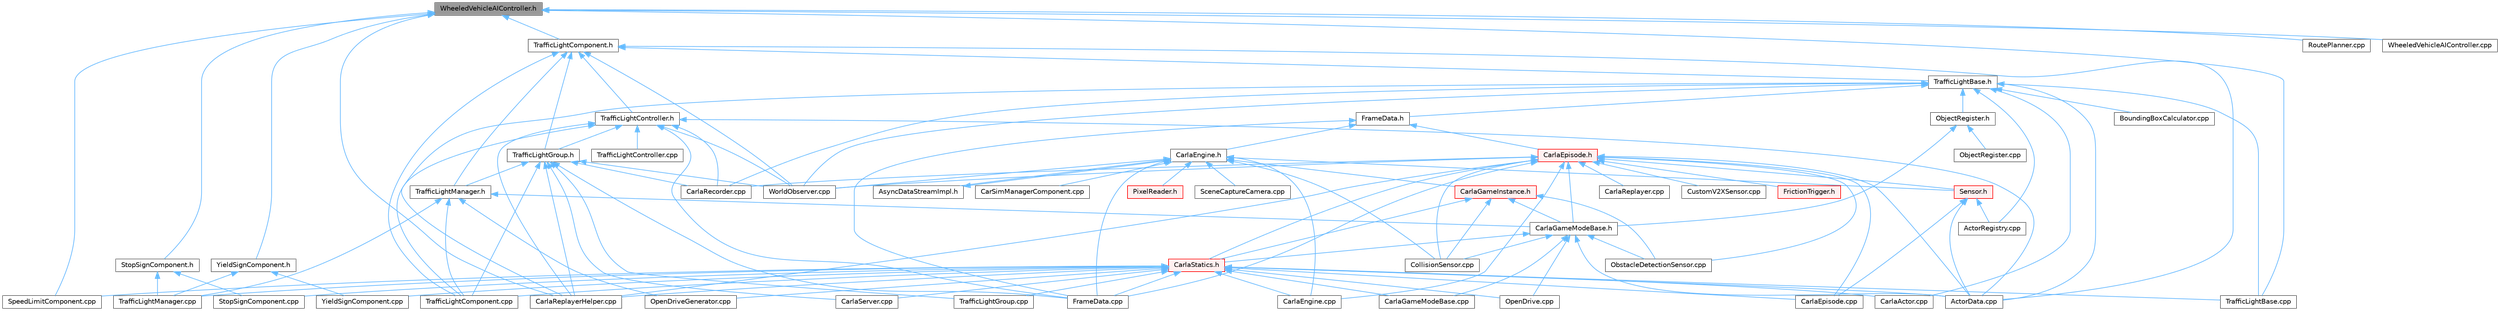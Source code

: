 digraph "WheeledVehicleAIController.h"
{
 // INTERACTIVE_SVG=YES
 // LATEX_PDF_SIZE
  bgcolor="transparent";
  edge [fontname=Helvetica,fontsize=10,labelfontname=Helvetica,labelfontsize=10];
  node [fontname=Helvetica,fontsize=10,shape=box,height=0.2,width=0.4];
  Node1 [id="Node000001",label="WheeledVehicleAIController.h",height=0.2,width=0.4,color="gray40", fillcolor="grey60", style="filled", fontcolor="black",tooltip=" "];
  Node1 -> Node2 [id="edge1_Node000001_Node000002",dir="back",color="steelblue1",style="solid",tooltip=" "];
  Node2 [id="Node000002",label="CarlaReplayerHelper.cpp",height=0.2,width=0.4,color="grey40", fillcolor="white", style="filled",URL="$d2/d32/CarlaReplayerHelper_8cpp.html",tooltip=" "];
  Node1 -> Node3 [id="edge2_Node000001_Node000003",dir="back",color="steelblue1",style="solid",tooltip=" "];
  Node3 [id="Node000003",label="RoutePlanner.cpp",height=0.2,width=0.4,color="grey40", fillcolor="white", style="filled",URL="$de/d45/RoutePlanner_8cpp.html",tooltip=" "];
  Node1 -> Node4 [id="edge3_Node000001_Node000004",dir="back",color="steelblue1",style="solid",tooltip=" "];
  Node4 [id="Node000004",label="SpeedLimitComponent.cpp",height=0.2,width=0.4,color="grey40", fillcolor="white", style="filled",URL="$d2/dd9/SpeedLimitComponent_8cpp.html",tooltip=" "];
  Node1 -> Node5 [id="edge4_Node000001_Node000005",dir="back",color="steelblue1",style="solid",tooltip=" "];
  Node5 [id="Node000005",label="StopSignComponent.h",height=0.2,width=0.4,color="grey40", fillcolor="white", style="filled",URL="$dc/d8c/StopSignComponent_8h.html",tooltip=" "];
  Node5 -> Node6 [id="edge5_Node000005_Node000006",dir="back",color="steelblue1",style="solid",tooltip=" "];
  Node6 [id="Node000006",label="StopSignComponent.cpp",height=0.2,width=0.4,color="grey40", fillcolor="white", style="filled",URL="$d6/ddb/StopSignComponent_8cpp.html",tooltip=" "];
  Node5 -> Node7 [id="edge6_Node000005_Node000007",dir="back",color="steelblue1",style="solid",tooltip=" "];
  Node7 [id="Node000007",label="TrafficLightManager.cpp",height=0.2,width=0.4,color="grey40", fillcolor="white", style="filled",URL="$d6/d3f/TrafficLightManager_8cpp.html",tooltip=" "];
  Node1 -> Node8 [id="edge7_Node000001_Node000008",dir="back",color="steelblue1",style="solid",tooltip=" "];
  Node8 [id="Node000008",label="TrafficLightBase.cpp",height=0.2,width=0.4,color="grey40", fillcolor="white", style="filled",URL="$d2/d40/TrafficLightBase_8cpp.html",tooltip=" "];
  Node1 -> Node9 [id="edge8_Node000001_Node000009",dir="back",color="steelblue1",style="solid",tooltip=" "];
  Node9 [id="Node000009",label="TrafficLightComponent.h",height=0.2,width=0.4,color="grey40", fillcolor="white", style="filled",URL="$d8/dde/TrafficLightComponent_8h.html",tooltip=" "];
  Node9 -> Node10 [id="edge9_Node000009_Node000010",dir="back",color="steelblue1",style="solid",tooltip=" "];
  Node10 [id="Node000010",label="ActorData.cpp",height=0.2,width=0.4,color="grey40", fillcolor="white", style="filled",URL="$da/d7f/ActorData_8cpp.html",tooltip=" "];
  Node9 -> Node11 [id="edge10_Node000009_Node000011",dir="back",color="steelblue1",style="solid",tooltip=" "];
  Node11 [id="Node000011",label="TrafficLightBase.h",height=0.2,width=0.4,color="grey40", fillcolor="white", style="filled",URL="$d9/d29/TrafficLightBase_8h.html",tooltip=" "];
  Node11 -> Node10 [id="edge11_Node000011_Node000010",dir="back",color="steelblue1",style="solid",tooltip=" "];
  Node11 -> Node12 [id="edge12_Node000011_Node000012",dir="back",color="steelblue1",style="solid",tooltip=" "];
  Node12 [id="Node000012",label="ActorRegistry.cpp",height=0.2,width=0.4,color="grey40", fillcolor="white", style="filled",URL="$d3/df3/ActorRegistry_8cpp.html",tooltip=" "];
  Node11 -> Node13 [id="edge13_Node000011_Node000013",dir="back",color="steelblue1",style="solid",tooltip=" "];
  Node13 [id="Node000013",label="BoundingBoxCalculator.cpp",height=0.2,width=0.4,color="grey40", fillcolor="white", style="filled",URL="$dd/dd8/BoundingBoxCalculator_8cpp.html",tooltip=" "];
  Node11 -> Node14 [id="edge14_Node000011_Node000014",dir="back",color="steelblue1",style="solid",tooltip=" "];
  Node14 [id="Node000014",label="CarlaActor.cpp",height=0.2,width=0.4,color="grey40", fillcolor="white", style="filled",URL="$d3/d43/CarlaActor_8cpp.html",tooltip=" "];
  Node11 -> Node15 [id="edge15_Node000011_Node000015",dir="back",color="steelblue1",style="solid",tooltip=" "];
  Node15 [id="Node000015",label="CarlaRecorder.cpp",height=0.2,width=0.4,color="grey40", fillcolor="white", style="filled",URL="$da/d49/CarlaRecorder_8cpp.html",tooltip=" "];
  Node11 -> Node2 [id="edge16_Node000011_Node000002",dir="back",color="steelblue1",style="solid",tooltip=" "];
  Node11 -> Node16 [id="edge17_Node000011_Node000016",dir="back",color="steelblue1",style="solid",tooltip=" "];
  Node16 [id="Node000016",label="FrameData.h",height=0.2,width=0.4,color="grey40", fillcolor="white", style="filled",URL="$d2/df1/FrameData_8h.html",tooltip=" "];
  Node16 -> Node17 [id="edge18_Node000016_Node000017",dir="back",color="steelblue1",style="solid",tooltip=" "];
  Node17 [id="Node000017",label="CarlaEngine.h",height=0.2,width=0.4,color="grey40", fillcolor="white", style="filled",URL="$d0/d11/CarlaEngine_8h.html",tooltip=" "];
  Node17 -> Node18 [id="edge19_Node000017_Node000018",dir="back",color="steelblue1",style="solid",tooltip=" "];
  Node18 [id="Node000018",label="AsyncDataStreamImpl.h",height=0.2,width=0.4,color="grey40", fillcolor="white", style="filled",URL="$d0/d17/AsyncDataStreamImpl_8h.html",tooltip=" "];
  Node18 -> Node17 [id="edge20_Node000018_Node000017",dir="back",color="steelblue1",style="solid",tooltip=" "];
  Node17 -> Node19 [id="edge21_Node000017_Node000019",dir="back",color="steelblue1",style="solid",tooltip=" "];
  Node19 [id="Node000019",label="CarSimManagerComponent.cpp",height=0.2,width=0.4,color="grey40", fillcolor="white", style="filled",URL="$d2/d56/CarSimManagerComponent_8cpp.html",tooltip=" "];
  Node17 -> Node20 [id="edge22_Node000017_Node000020",dir="back",color="steelblue1",style="solid",tooltip=" "];
  Node20 [id="Node000020",label="CarlaEngine.cpp",height=0.2,width=0.4,color="grey40", fillcolor="white", style="filled",URL="$d6/da1/CarlaEngine_8cpp.html",tooltip=" "];
  Node17 -> Node21 [id="edge23_Node000017_Node000021",dir="back",color="steelblue1",style="solid",tooltip=" "];
  Node21 [id="Node000021",label="CarlaGameInstance.h",height=0.2,width=0.4,color="red", fillcolor="#FFF0F0", style="filled",URL="$d2/dba/CarlaGameInstance_8h.html",tooltip=" "];
  Node21 -> Node23 [id="edge24_Node000021_Node000023",dir="back",color="steelblue1",style="solid",tooltip=" "];
  Node23 [id="Node000023",label="CarlaGameModeBase.h",height=0.2,width=0.4,color="grey40", fillcolor="white", style="filled",URL="$d3/d49/CarlaGameModeBase_8h.html",tooltip=" "];
  Node23 -> Node10 [id="edge25_Node000023_Node000010",dir="back",color="steelblue1",style="solid",tooltip=" "];
  Node23 -> Node24 [id="edge26_Node000023_Node000024",dir="back",color="steelblue1",style="solid",tooltip=" "];
  Node24 [id="Node000024",label="CarlaGameModeBase.cpp",height=0.2,width=0.4,color="grey40", fillcolor="white", style="filled",URL="$d0/d2e/CarlaGameModeBase_8cpp.html",tooltip=" "];
  Node23 -> Node25 [id="edge27_Node000023_Node000025",dir="back",color="steelblue1",style="solid",tooltip=" "];
  Node25 [id="Node000025",label="CarlaStatics.h",height=0.2,width=0.4,color="red", fillcolor="#FFF0F0", style="filled",URL="$d9/dc8/CarlaStatics_8h.html",tooltip=" "];
  Node25 -> Node10 [id="edge28_Node000025_Node000010",dir="back",color="steelblue1",style="solid",tooltip=" "];
  Node25 -> Node14 [id="edge29_Node000025_Node000014",dir="back",color="steelblue1",style="solid",tooltip=" "];
  Node25 -> Node20 [id="edge30_Node000025_Node000020",dir="back",color="steelblue1",style="solid",tooltip=" "];
  Node25 -> Node27 [id="edge31_Node000025_Node000027",dir="back",color="steelblue1",style="solid",tooltip=" "];
  Node27 [id="Node000027",label="CarlaEpisode.cpp",height=0.2,width=0.4,color="grey40", fillcolor="white", style="filled",URL="$d6/dd9/CarlaEpisode_8cpp.html",tooltip=" "];
  Node25 -> Node24 [id="edge32_Node000025_Node000024",dir="back",color="steelblue1",style="solid",tooltip=" "];
  Node25 -> Node2 [id="edge33_Node000025_Node000002",dir="back",color="steelblue1",style="solid",tooltip=" "];
  Node25 -> Node29 [id="edge34_Node000025_Node000029",dir="back",color="steelblue1",style="solid",tooltip=" "];
  Node29 [id="Node000029",label="CarlaServer.cpp",height=0.2,width=0.4,color="grey40", fillcolor="white", style="filled",URL="$db/d6c/CarlaServer_8cpp.html",tooltip=" "];
  Node25 -> Node34 [id="edge35_Node000025_Node000034",dir="back",color="steelblue1",style="solid",tooltip=" "];
  Node34 [id="Node000034",label="FrameData.cpp",height=0.2,width=0.4,color="grey40", fillcolor="white", style="filled",URL="$df/d8a/FrameData_8cpp.html",tooltip=" "];
  Node25 -> Node37 [id="edge36_Node000025_Node000037",dir="back",color="steelblue1",style="solid",tooltip=" "];
  Node37 [id="Node000037",label="OpenDrive.cpp",height=0.2,width=0.4,color="grey40", fillcolor="white", style="filled",URL="$d9/d30/Unreal_2CarlaUE4_2Plugins_2Carla_2Source_2Carla_2OpenDrive_2OpenDrive_8cpp.html",tooltip=" "];
  Node25 -> Node38 [id="edge37_Node000025_Node000038",dir="back",color="steelblue1",style="solid",tooltip=" "];
  Node38 [id="Node000038",label="OpenDriveGenerator.cpp",height=0.2,width=0.4,color="grey40", fillcolor="white", style="filled",URL="$dc/d85/OpenDriveGenerator_8cpp.html",tooltip=" "];
  Node25 -> Node4 [id="edge38_Node000025_Node000004",dir="back",color="steelblue1",style="solid",tooltip=" "];
  Node25 -> Node6 [id="edge39_Node000025_Node000006",dir="back",color="steelblue1",style="solid",tooltip=" "];
  Node25 -> Node8 [id="edge40_Node000025_Node000008",dir="back",color="steelblue1",style="solid",tooltip=" "];
  Node25 -> Node43 [id="edge41_Node000025_Node000043",dir="back",color="steelblue1",style="solid",tooltip=" "];
  Node43 [id="Node000043",label="TrafficLightComponent.cpp",height=0.2,width=0.4,color="grey40", fillcolor="white", style="filled",URL="$d3/dcd/TrafficLightComponent_8cpp.html",tooltip=" "];
  Node25 -> Node44 [id="edge42_Node000025_Node000044",dir="back",color="steelblue1",style="solid",tooltip=" "];
  Node44 [id="Node000044",label="TrafficLightGroup.cpp",height=0.2,width=0.4,color="grey40", fillcolor="white", style="filled",URL="$db/d9a/TrafficLightGroup_8cpp.html",tooltip=" "];
  Node25 -> Node7 [id="edge43_Node000025_Node000007",dir="back",color="steelblue1",style="solid",tooltip=" "];
  Node25 -> Node47 [id="edge44_Node000025_Node000047",dir="back",color="steelblue1",style="solid",tooltip=" "];
  Node47 [id="Node000047",label="YieldSignComponent.cpp",height=0.2,width=0.4,color="grey40", fillcolor="white", style="filled",URL="$d4/d36/YieldSignComponent_8cpp.html",tooltip=" "];
  Node23 -> Node48 [id="edge45_Node000023_Node000048",dir="back",color="steelblue1",style="solid",tooltip=" "];
  Node48 [id="Node000048",label="CollisionSensor.cpp",height=0.2,width=0.4,color="grey40", fillcolor="white", style="filled",URL="$da/df0/CollisionSensor_8cpp.html",tooltip=" "];
  Node23 -> Node49 [id="edge46_Node000023_Node000049",dir="back",color="steelblue1",style="solid",tooltip=" "];
  Node49 [id="Node000049",label="ObstacleDetectionSensor.cpp",height=0.2,width=0.4,color="grey40", fillcolor="white", style="filled",URL="$d2/d70/ObstacleDetectionSensor_8cpp.html",tooltip=" "];
  Node23 -> Node37 [id="edge47_Node000023_Node000037",dir="back",color="steelblue1",style="solid",tooltip=" "];
  Node21 -> Node25 [id="edge48_Node000021_Node000025",dir="back",color="steelblue1",style="solid",tooltip=" "];
  Node21 -> Node48 [id="edge49_Node000021_Node000048",dir="back",color="steelblue1",style="solid",tooltip=" "];
  Node21 -> Node49 [id="edge50_Node000021_Node000049",dir="back",color="steelblue1",style="solid",tooltip=" "];
  Node17 -> Node48 [id="edge51_Node000017_Node000048",dir="back",color="steelblue1",style="solid",tooltip=" "];
  Node17 -> Node34 [id="edge52_Node000017_Node000034",dir="back",color="steelblue1",style="solid",tooltip=" "];
  Node17 -> Node52 [id="edge53_Node000017_Node000052",dir="back",color="steelblue1",style="solid",tooltip=" "];
  Node52 [id="Node000052",label="PixelReader.h",height=0.2,width=0.4,color="red", fillcolor="#FFF0F0", style="filled",URL="$df/d2e/PixelReader_8h.html",tooltip=" "];
  Node17 -> Node60 [id="edge54_Node000017_Node000060",dir="back",color="steelblue1",style="solid",tooltip=" "];
  Node60 [id="Node000060",label="SceneCaptureCamera.cpp",height=0.2,width=0.4,color="grey40", fillcolor="white", style="filled",URL="$d1/dec/SceneCaptureCamera_8cpp.html",tooltip=" "];
  Node17 -> Node78 [id="edge55_Node000017_Node000078",dir="back",color="steelblue1",style="solid",tooltip=" "];
  Node78 [id="Node000078",label="Sensor.h",height=0.2,width=0.4,color="red", fillcolor="#FFF0F0", style="filled",URL="$d7/d7d/Unreal_2CarlaUE4_2Plugins_2Carla_2Source_2Carla_2Sensor_2Sensor_8h.html",tooltip=" "];
  Node78 -> Node10 [id="edge56_Node000078_Node000010",dir="back",color="steelblue1",style="solid",tooltip=" "];
  Node78 -> Node12 [id="edge57_Node000078_Node000012",dir="back",color="steelblue1",style="solid",tooltip=" "];
  Node78 -> Node27 [id="edge58_Node000078_Node000027",dir="back",color="steelblue1",style="solid",tooltip=" "];
  Node17 -> Node103 [id="edge59_Node000017_Node000103",dir="back",color="steelblue1",style="solid",tooltip=" "];
  Node103 [id="Node000103",label="WorldObserver.cpp",height=0.2,width=0.4,color="grey40", fillcolor="white", style="filled",URL="$d9/de7/WorldObserver_8cpp.html",tooltip=" "];
  Node16 -> Node104 [id="edge60_Node000016_Node000104",dir="back",color="steelblue1",style="solid",tooltip=" "];
  Node104 [id="Node000104",label="CarlaEpisode.h",height=0.2,width=0.4,color="red", fillcolor="#FFF0F0", style="filled",URL="$de/db8/CarlaEpisode_8h.html",tooltip=" "];
  Node104 -> Node10 [id="edge61_Node000104_Node000010",dir="back",color="steelblue1",style="solid",tooltip=" "];
  Node104 -> Node20 [id="edge62_Node000104_Node000020",dir="back",color="steelblue1",style="solid",tooltip=" "];
  Node104 -> Node27 [id="edge63_Node000104_Node000027",dir="back",color="steelblue1",style="solid",tooltip=" "];
  Node104 -> Node23 [id="edge64_Node000104_Node000023",dir="back",color="steelblue1",style="solid",tooltip=" "];
  Node104 -> Node15 [id="edge65_Node000104_Node000015",dir="back",color="steelblue1",style="solid",tooltip=" "];
  Node104 -> Node105 [id="edge66_Node000104_Node000105",dir="back",color="steelblue1",style="solid",tooltip=" "];
  Node105 [id="Node000105",label="CarlaReplayer.cpp",height=0.2,width=0.4,color="grey40", fillcolor="white", style="filled",URL="$db/dba/CarlaReplayer_8cpp.html",tooltip=" "];
  Node104 -> Node2 [id="edge67_Node000104_Node000002",dir="back",color="steelblue1",style="solid",tooltip=" "];
  Node104 -> Node25 [id="edge68_Node000104_Node000025",dir="back",color="steelblue1",style="solid",tooltip=" "];
  Node104 -> Node48 [id="edge69_Node000104_Node000048",dir="back",color="steelblue1",style="solid",tooltip=" "];
  Node104 -> Node87 [id="edge70_Node000104_Node000087",dir="back",color="steelblue1",style="solid",tooltip=" "];
  Node87 [id="Node000087",label="CustomV2XSensor.cpp",height=0.2,width=0.4,color="grey40", fillcolor="white", style="filled",URL="$d8/d97/CustomV2XSensor_8cpp.html",tooltip=" "];
  Node104 -> Node34 [id="edge71_Node000104_Node000034",dir="back",color="steelblue1",style="solid",tooltip=" "];
  Node104 -> Node106 [id="edge72_Node000104_Node000106",dir="back",color="steelblue1",style="solid",tooltip=" "];
  Node106 [id="Node000106",label="FrictionTrigger.h",height=0.2,width=0.4,color="red", fillcolor="#FFF0F0", style="filled",URL="$d4/d30/FrictionTrigger_8h.html",tooltip=" "];
  Node104 -> Node49 [id="edge73_Node000104_Node000049",dir="back",color="steelblue1",style="solid",tooltip=" "];
  Node104 -> Node78 [id="edge74_Node000104_Node000078",dir="back",color="steelblue1",style="solid",tooltip=" "];
  Node104 -> Node103 [id="edge75_Node000104_Node000103",dir="back",color="steelblue1",style="solid",tooltip=" "];
  Node16 -> Node34 [id="edge76_Node000016_Node000034",dir="back",color="steelblue1",style="solid",tooltip=" "];
  Node11 -> Node109 [id="edge77_Node000011_Node000109",dir="back",color="steelblue1",style="solid",tooltip=" "];
  Node109 [id="Node000109",label="ObjectRegister.h",height=0.2,width=0.4,color="grey40", fillcolor="white", style="filled",URL="$d4/d5b/ObjectRegister_8h.html",tooltip=" "];
  Node109 -> Node23 [id="edge78_Node000109_Node000023",dir="back",color="steelblue1",style="solid",tooltip=" "];
  Node109 -> Node110 [id="edge79_Node000109_Node000110",dir="back",color="steelblue1",style="solid",tooltip=" "];
  Node110 [id="Node000110",label="ObjectRegister.cpp",height=0.2,width=0.4,color="grey40", fillcolor="white", style="filled",URL="$d7/d86/ObjectRegister_8cpp.html",tooltip=" "];
  Node11 -> Node8 [id="edge80_Node000011_Node000008",dir="back",color="steelblue1",style="solid",tooltip=" "];
  Node11 -> Node103 [id="edge81_Node000011_Node000103",dir="back",color="steelblue1",style="solid",tooltip=" "];
  Node9 -> Node43 [id="edge82_Node000009_Node000043",dir="back",color="steelblue1",style="solid",tooltip=" "];
  Node9 -> Node111 [id="edge83_Node000009_Node000111",dir="back",color="steelblue1",style="solid",tooltip=" "];
  Node111 [id="Node000111",label="TrafficLightController.h",height=0.2,width=0.4,color="grey40", fillcolor="white", style="filled",URL="$dd/d67/TrafficLightController_8h.html",tooltip=" "];
  Node111 -> Node10 [id="edge84_Node000111_Node000010",dir="back",color="steelblue1",style="solid",tooltip=" "];
  Node111 -> Node15 [id="edge85_Node000111_Node000015",dir="back",color="steelblue1",style="solid",tooltip=" "];
  Node111 -> Node2 [id="edge86_Node000111_Node000002",dir="back",color="steelblue1",style="solid",tooltip=" "];
  Node111 -> Node34 [id="edge87_Node000111_Node000034",dir="back",color="steelblue1",style="solid",tooltip=" "];
  Node111 -> Node43 [id="edge88_Node000111_Node000043",dir="back",color="steelblue1",style="solid",tooltip=" "];
  Node111 -> Node112 [id="edge89_Node000111_Node000112",dir="back",color="steelblue1",style="solid",tooltip=" "];
  Node112 [id="Node000112",label="TrafficLightController.cpp",height=0.2,width=0.4,color="grey40", fillcolor="white", style="filled",URL="$d7/d63/TrafficLightController_8cpp.html",tooltip=" "];
  Node111 -> Node113 [id="edge90_Node000111_Node000113",dir="back",color="steelblue1",style="solid",tooltip=" "];
  Node113 [id="Node000113",label="TrafficLightGroup.h",height=0.2,width=0.4,color="grey40", fillcolor="white", style="filled",URL="$de/da0/TrafficLightGroup_8h.html",tooltip=" "];
  Node113 -> Node15 [id="edge91_Node000113_Node000015",dir="back",color="steelblue1",style="solid",tooltip=" "];
  Node113 -> Node2 [id="edge92_Node000113_Node000002",dir="back",color="steelblue1",style="solid",tooltip=" "];
  Node113 -> Node29 [id="edge93_Node000113_Node000029",dir="back",color="steelblue1",style="solid",tooltip=" "];
  Node113 -> Node34 [id="edge94_Node000113_Node000034",dir="back",color="steelblue1",style="solid",tooltip=" "];
  Node113 -> Node43 [id="edge95_Node000113_Node000043",dir="back",color="steelblue1",style="solid",tooltip=" "];
  Node113 -> Node44 [id="edge96_Node000113_Node000044",dir="back",color="steelblue1",style="solid",tooltip=" "];
  Node113 -> Node114 [id="edge97_Node000113_Node000114",dir="back",color="steelblue1",style="solid",tooltip=" "];
  Node114 [id="Node000114",label="TrafficLightManager.h",height=0.2,width=0.4,color="grey40", fillcolor="white", style="filled",URL="$da/ddb/TrafficLightManager_8h.html",tooltip=" "];
  Node114 -> Node23 [id="edge98_Node000114_Node000023",dir="back",color="steelblue1",style="solid",tooltip=" "];
  Node114 -> Node38 [id="edge99_Node000114_Node000038",dir="back",color="steelblue1",style="solid",tooltip=" "];
  Node114 -> Node43 [id="edge100_Node000114_Node000043",dir="back",color="steelblue1",style="solid",tooltip=" "];
  Node114 -> Node7 [id="edge101_Node000114_Node000007",dir="back",color="steelblue1",style="solid",tooltip=" "];
  Node113 -> Node103 [id="edge102_Node000113_Node000103",dir="back",color="steelblue1",style="solid",tooltip=" "];
  Node111 -> Node103 [id="edge103_Node000111_Node000103",dir="back",color="steelblue1",style="solid",tooltip=" "];
  Node9 -> Node113 [id="edge104_Node000009_Node000113",dir="back",color="steelblue1",style="solid",tooltip=" "];
  Node9 -> Node114 [id="edge105_Node000009_Node000114",dir="back",color="steelblue1",style="solid",tooltip=" "];
  Node9 -> Node103 [id="edge106_Node000009_Node000103",dir="back",color="steelblue1",style="solid",tooltip=" "];
  Node1 -> Node115 [id="edge107_Node000001_Node000115",dir="back",color="steelblue1",style="solid",tooltip=" "];
  Node115 [id="Node000115",label="WheeledVehicleAIController.cpp",height=0.2,width=0.4,color="grey40", fillcolor="white", style="filled",URL="$d8/de0/WheeledVehicleAIController_8cpp.html",tooltip=" "];
  Node1 -> Node116 [id="edge108_Node000001_Node000116",dir="back",color="steelblue1",style="solid",tooltip=" "];
  Node116 [id="Node000116",label="YieldSignComponent.h",height=0.2,width=0.4,color="grey40", fillcolor="white", style="filled",URL="$d6/d4e/YieldSignComponent_8h.html",tooltip=" "];
  Node116 -> Node7 [id="edge109_Node000116_Node000007",dir="back",color="steelblue1",style="solid",tooltip=" "];
  Node116 -> Node47 [id="edge110_Node000116_Node000047",dir="back",color="steelblue1",style="solid",tooltip=" "];
}
